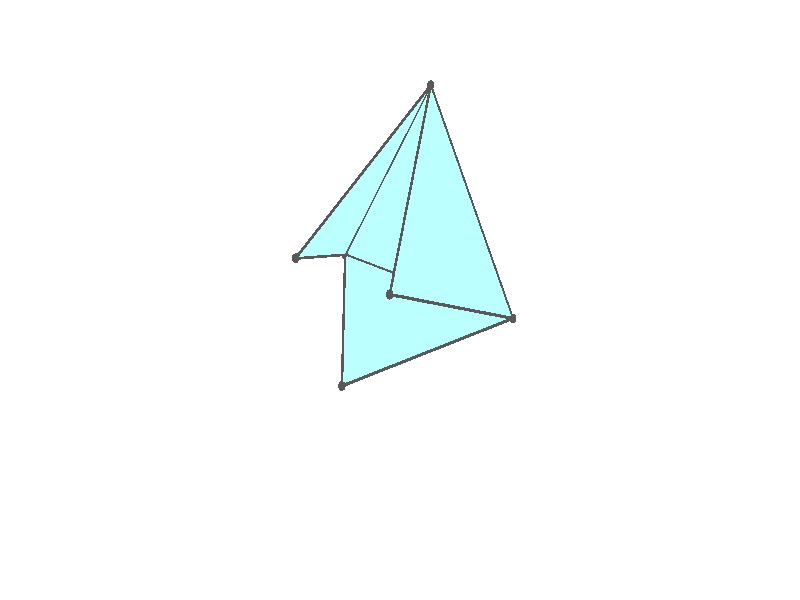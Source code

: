 #version 3.7;
global_settings{assumed_gamma 1.0}
camera{perspective location <18.750000000000000000000000, 10.825317547305481014063844, 12.499999999999996447286321> right <0.133333333333333331482962, -0.230940107675850353485814, -0.000000000000000000000000> up <-0.064951905283832905846353, -0.037499999999999998612221, 0.129903810567665811692706> direction <0.750000000000000111022302, 0.433012701892219298294151, 0.499999999999999944488849> sky <-0.433012701892219298294151, -0.249999999999999944488849, 0.866025403784438707610605> look_at <18.000000000000000000000000, 10.392304845413262270881205, 11.999999999999996447286321>}
light_source{<18.750000000000000000000000, 10.825317547305481014063844, 12.499999999999996447286321> rgb<1.0,1.0,1.0>}
background{rgb<1,1,1>}
union{union{object{union{sphere{<-0.471404520791031456106168, 0.816496580927726034460079, -0.133336689673986152904206>,0.029999999999999998889777}sphere{<-0.471404520791032122239983, -0.816496580927725923437777, -0.133336689673986152904206>,0.029999999999999998889777}sphere{<0.942809041582063356301546, -0.000000000000000230921615, -0.133336689673986152904206>,0.029999999999999998889777}} pigment{rgb<0.1,0.1,0.1>}}object{union{cylinder{<-0.471404520791031456106168, 0.816496580927726034460079, -0.133336689673986152904206>,<-0.471404520791032122239983, -0.816496580927725923437777, -0.133336689673986152904206>,0.010000000000000000208167}cylinder{<-0.471404520791032122239983, -0.816496580927725923437777, -0.133336689673986152904206>,<0.942809041582063356301546, -0.000000000000000230921615, -0.133336689673986152904206>,0.010000000000000000208167}cylinder{<0.942809041582063356301546, -0.000000000000000230921615, -0.133336689673986152904206>,<-0.471404520791031456106168, 0.816496580927726034460079, -0.133336689673986152904206>,0.010000000000000000208167}} pigment{rgb<0.1,0.1,0.1>}}object{polygon{3.000000000000000000000000,<-0.471404520791031456106168, 0.816496580927726034460079, -0.133336689673986152904206>,<-0.471404520791032122239983, -0.816496580927725923437777, -0.133336689673986152904206>,<0.942809041582063356301546, -0.000000000000000230921615, -0.133336689673986152904206>} pigment{rgbft<0.5,1.0,1.0,0.1,0.1>}}}union{object{union{sphere{<-0.471404520791031456106168, 0.816496580927725923437777, -0.133336689673986152904206>,0.029999999999999998889777}sphere{<-0.471404520791032066728832, -0.816496580927726034460079, -0.133336689673986152904206>,0.029999999999999998889777}sphere{<-0.506712552618550304828204, 0.000000000000000329796279, 1.280436044144454221793694>,0.029999999999999998889777}} pigment{rgb<0.1,0.1,0.1>}}object{union{cylinder{<-0.471404520791031456106168, 0.816496580927725923437777, -0.133336689673986152904206>,<-0.471404520791032066728832, -0.816496580927726034460079, -0.133336689673986152904206>,0.010000000000000000208167}cylinder{<-0.471404520791032066728832, -0.816496580927726034460079, -0.133336689673986152904206>,<-0.506712552618550304828204, 0.000000000000000329796279, 1.280436044144454221793694>,0.010000000000000000208167}cylinder{<-0.506712552618550304828204, 0.000000000000000329796279, 1.280436044144454221793694>,<-0.471404520791031456106168, 0.816496580927725923437777, -0.133336689673986152904206>,0.010000000000000000208167}} pigment{rgb<0.1,0.1,0.1>}}object{polygon{3.000000000000000000000000,<-0.471404520791031456106168, 0.816496580927725923437777, -0.133336689673986152904206>,<-0.471404520791032066728832, -0.816496580927726034460079, -0.133336689673986152904206>,<-0.506712552618550304828204, 0.000000000000000329796279, 1.280436044144454221793694>} pigment{rgbft<0.5,1.0,1.0,0.1,0.1>}}}union{object{union{sphere{<0.923832746122234538255213, -0.438825942984123917867123, 0.626495216025121370861939>,0.029999999999999998889777}sphere{<-0.471404520791032122239983, -0.816496580927726256504684, -0.133336689673986208415357>,0.029999999999999998889777}sphere{<-0.506712552618550304828204, 0.000000000000000333066907, 1.280436044144454443838299>,0.029999999999999998889777}} pigment{rgb<0.1,0.1,0.1>}}object{union{cylinder{<0.923832746122234538255213, -0.438825942984123917867123, 0.626495216025121370861939>,<-0.471404520791032122239983, -0.816496580927726256504684, -0.133336689673986208415357>,0.010000000000000000208167}cylinder{<-0.471404520791032122239983, -0.816496580927726256504684, -0.133336689673986208415357>,<-0.506712552618550304828204, 0.000000000000000333066907, 1.280436044144454443838299>,0.010000000000000000208167}cylinder{<-0.506712552618550304828204, 0.000000000000000333066907, 1.280436044144454443838299>,<0.923832746122234538255213, -0.438825942984123917867123, 0.626495216025121370861939>,0.010000000000000000208167}} pigment{rgb<0.1,0.1,0.1>}}object{polygon{3.000000000000000000000000,<0.923832746122234538255213, -0.438825942984123917867123, 0.626495216025121370861939>,<-0.471404520791032122239983, -0.816496580927726256504684, -0.133336689673986208415357>,<-0.506712552618550304828204, 0.000000000000000333066907, 1.280436044144454443838299>} pigment{rgbft<0.5,1.0,1.0,0.1,0.1>}}}union{object{union{sphere{<-0.471404520791031400595017, 0.816496580927726034460079, -0.133336689673986097393055>,0.029999999999999998889777}sphere{<0.923832746122234871322121, 0.438825942984123473777913, 0.626495216025121148817334>,0.029999999999999998889777}sphere{<-0.506712552618550526872809, 0.000000000000000166533454, 1.280436044144454221793694>,0.029999999999999998889777}} pigment{rgb<0.1,0.1,0.1>}}object{union{cylinder{<-0.471404520791031400595017, 0.816496580927726034460079, -0.133336689673986097393055>,<0.923832746122234871322121, 0.438825942984123473777913, 0.626495216025121148817334>,0.010000000000000000208167}cylinder{<0.923832746122234871322121, 0.438825942984123473777913, 0.626495216025121148817334>,<-0.506712552618550526872809, 0.000000000000000166533454, 1.280436044144454221793694>,0.010000000000000000208167}cylinder{<-0.506712552618550526872809, 0.000000000000000166533454, 1.280436044144454221793694>,<-0.471404520791031400595017, 0.816496580927726034460079, -0.133336689673986097393055>,0.010000000000000000208167}} pigment{rgb<0.1,0.1,0.1>}}object{polygon{3.000000000000000000000000,<-0.471404520791031400595017, 0.816496580927726034460079, -0.133336689673986097393055>,<0.923832746122234871322121, 0.438825942984123473777913, 0.626495216025121148817334>,<-0.506712552618550526872809, 0.000000000000000166533454, 1.280436044144454221793694>} pigment{rgbft<0.5,1.0,1.0,0.1,0.1>}}}}
